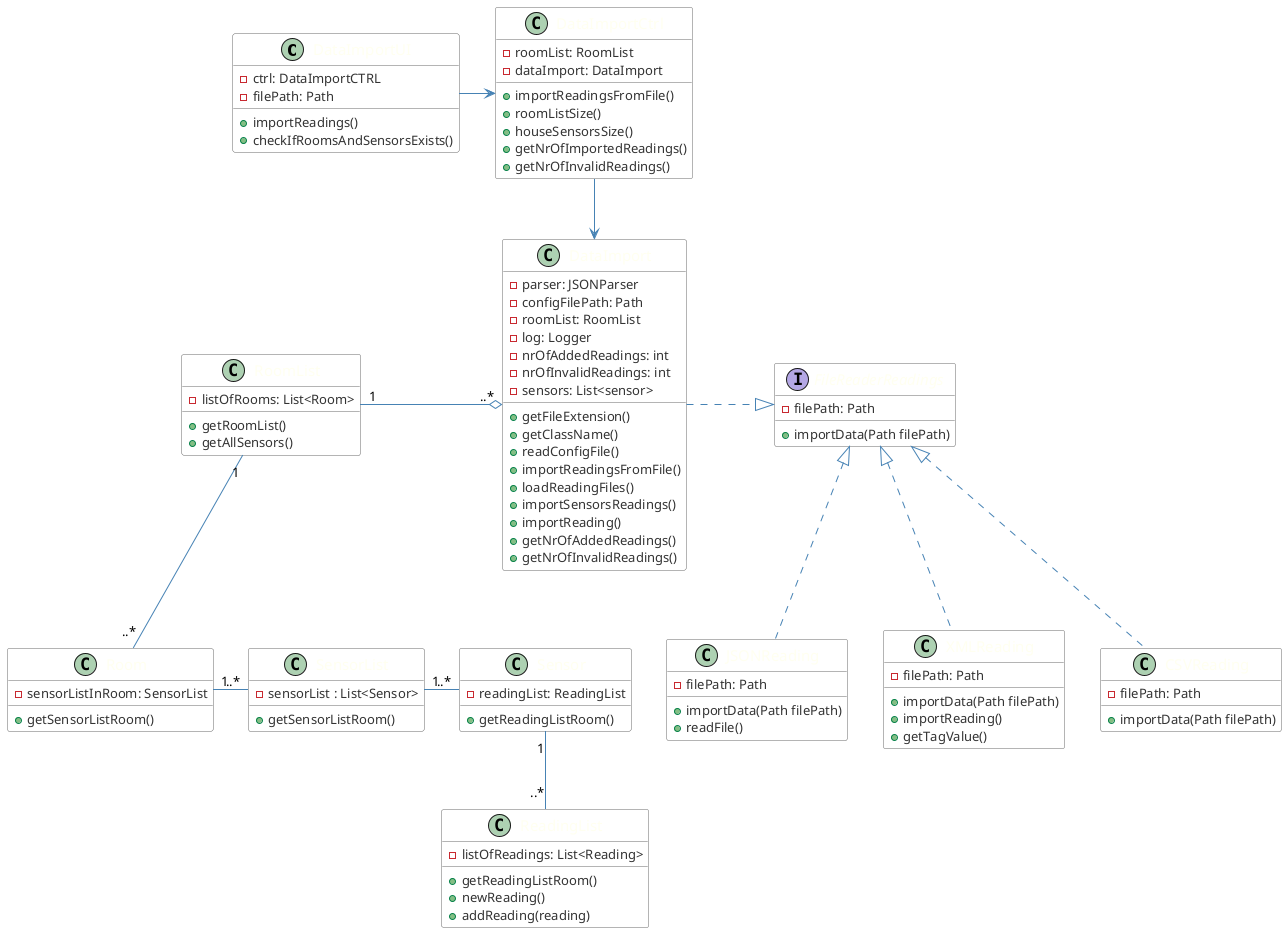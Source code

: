 @startuml

skinparam class {
	ArrowColor SteelBlue
	BorderColor Dimgray
	HeaderBackgroundColor SteelBlue
	BackgroundColor White
	FontName Calibri bold
	AttributeFontColor #333
	AttributeFontName Calibri
	AttributeFontSize 13
	FontColor Ivory
	FontSize 15
}

hide empty members

class DataImportUI{
-ctrl: DataImportCTRL
-filePath: Path
+importReadings()
+checkIfRoomsAndSensorsExists()

}

class DataImportCtrl{
-roomList: RoomList
-dataImport: DataImport
+importReadingsFromFile()
+roomListSize()
+houseSensorsSize()
+getNrOfImportedReadings()
+getNrOfInvalidReadings()
}

class DataImport{
-parser: JSONParser
-configFilePath: Path
-roomList: RoomList
-log: Logger
-nrOfAddedReadings: int
-nrOfInvalidReadings: int
-sensors: List<sensor>

+getFileExtension()
+getClassName()
+readConfigFile()
+importReadingsFromFile()
+loadReadingFiles()
+importSensorsReadings()
+importReading()
+getNrOfAddedReadings()
+getNrOfInvalidReadings()

}

interface FileReaderReadings {
- filePath: Path
+ importData(Path filePath)
}

class JSONReading{
- filePath: Path
+ importData(Path filePath)
+ readFile()
}

class XMLReading{
- filePath: Path
+ importData(Path filePath)
+importReading()
+ getTagValue()
}

class CSVReading{
- filePath: Path
+ importData(Path filePath)
}

class RoomList {
 - listOfRooms: List<Room>
 + getRoomList()
 +getAllSensors()
  }

class Room {
-sensorListInRoom: SensorList
+getSensorListRoom()
}


class SensorList {
 - sensorList : List<Sensor>

 + getSensorListRoom()
}

class Sensor {
- readingList: ReadingList
+ getReadingListRoom()
}

class ReadingList{
 - listOfReadings: List<Reading>

 + getReadingListRoom()
 + newReading()
 + addReading(reading)

}





Sensor "1"--"..*" ReadingList

SensorList "1"-"..*" Sensor

Room "1" - "..*"SensorList

RoomList "1"-- "..*"Room

RoomList  "1"-o "..*" DataImport


DataImportUI -> DataImportCtrl
DataImportCtrl --> DataImport


DataImport .|> FileReaderReadings
FileReaderReadings <|.. CSVReading
FileReaderReadings <|.. JSONReading
FileReaderReadings <|.. XMLReading

@enduml